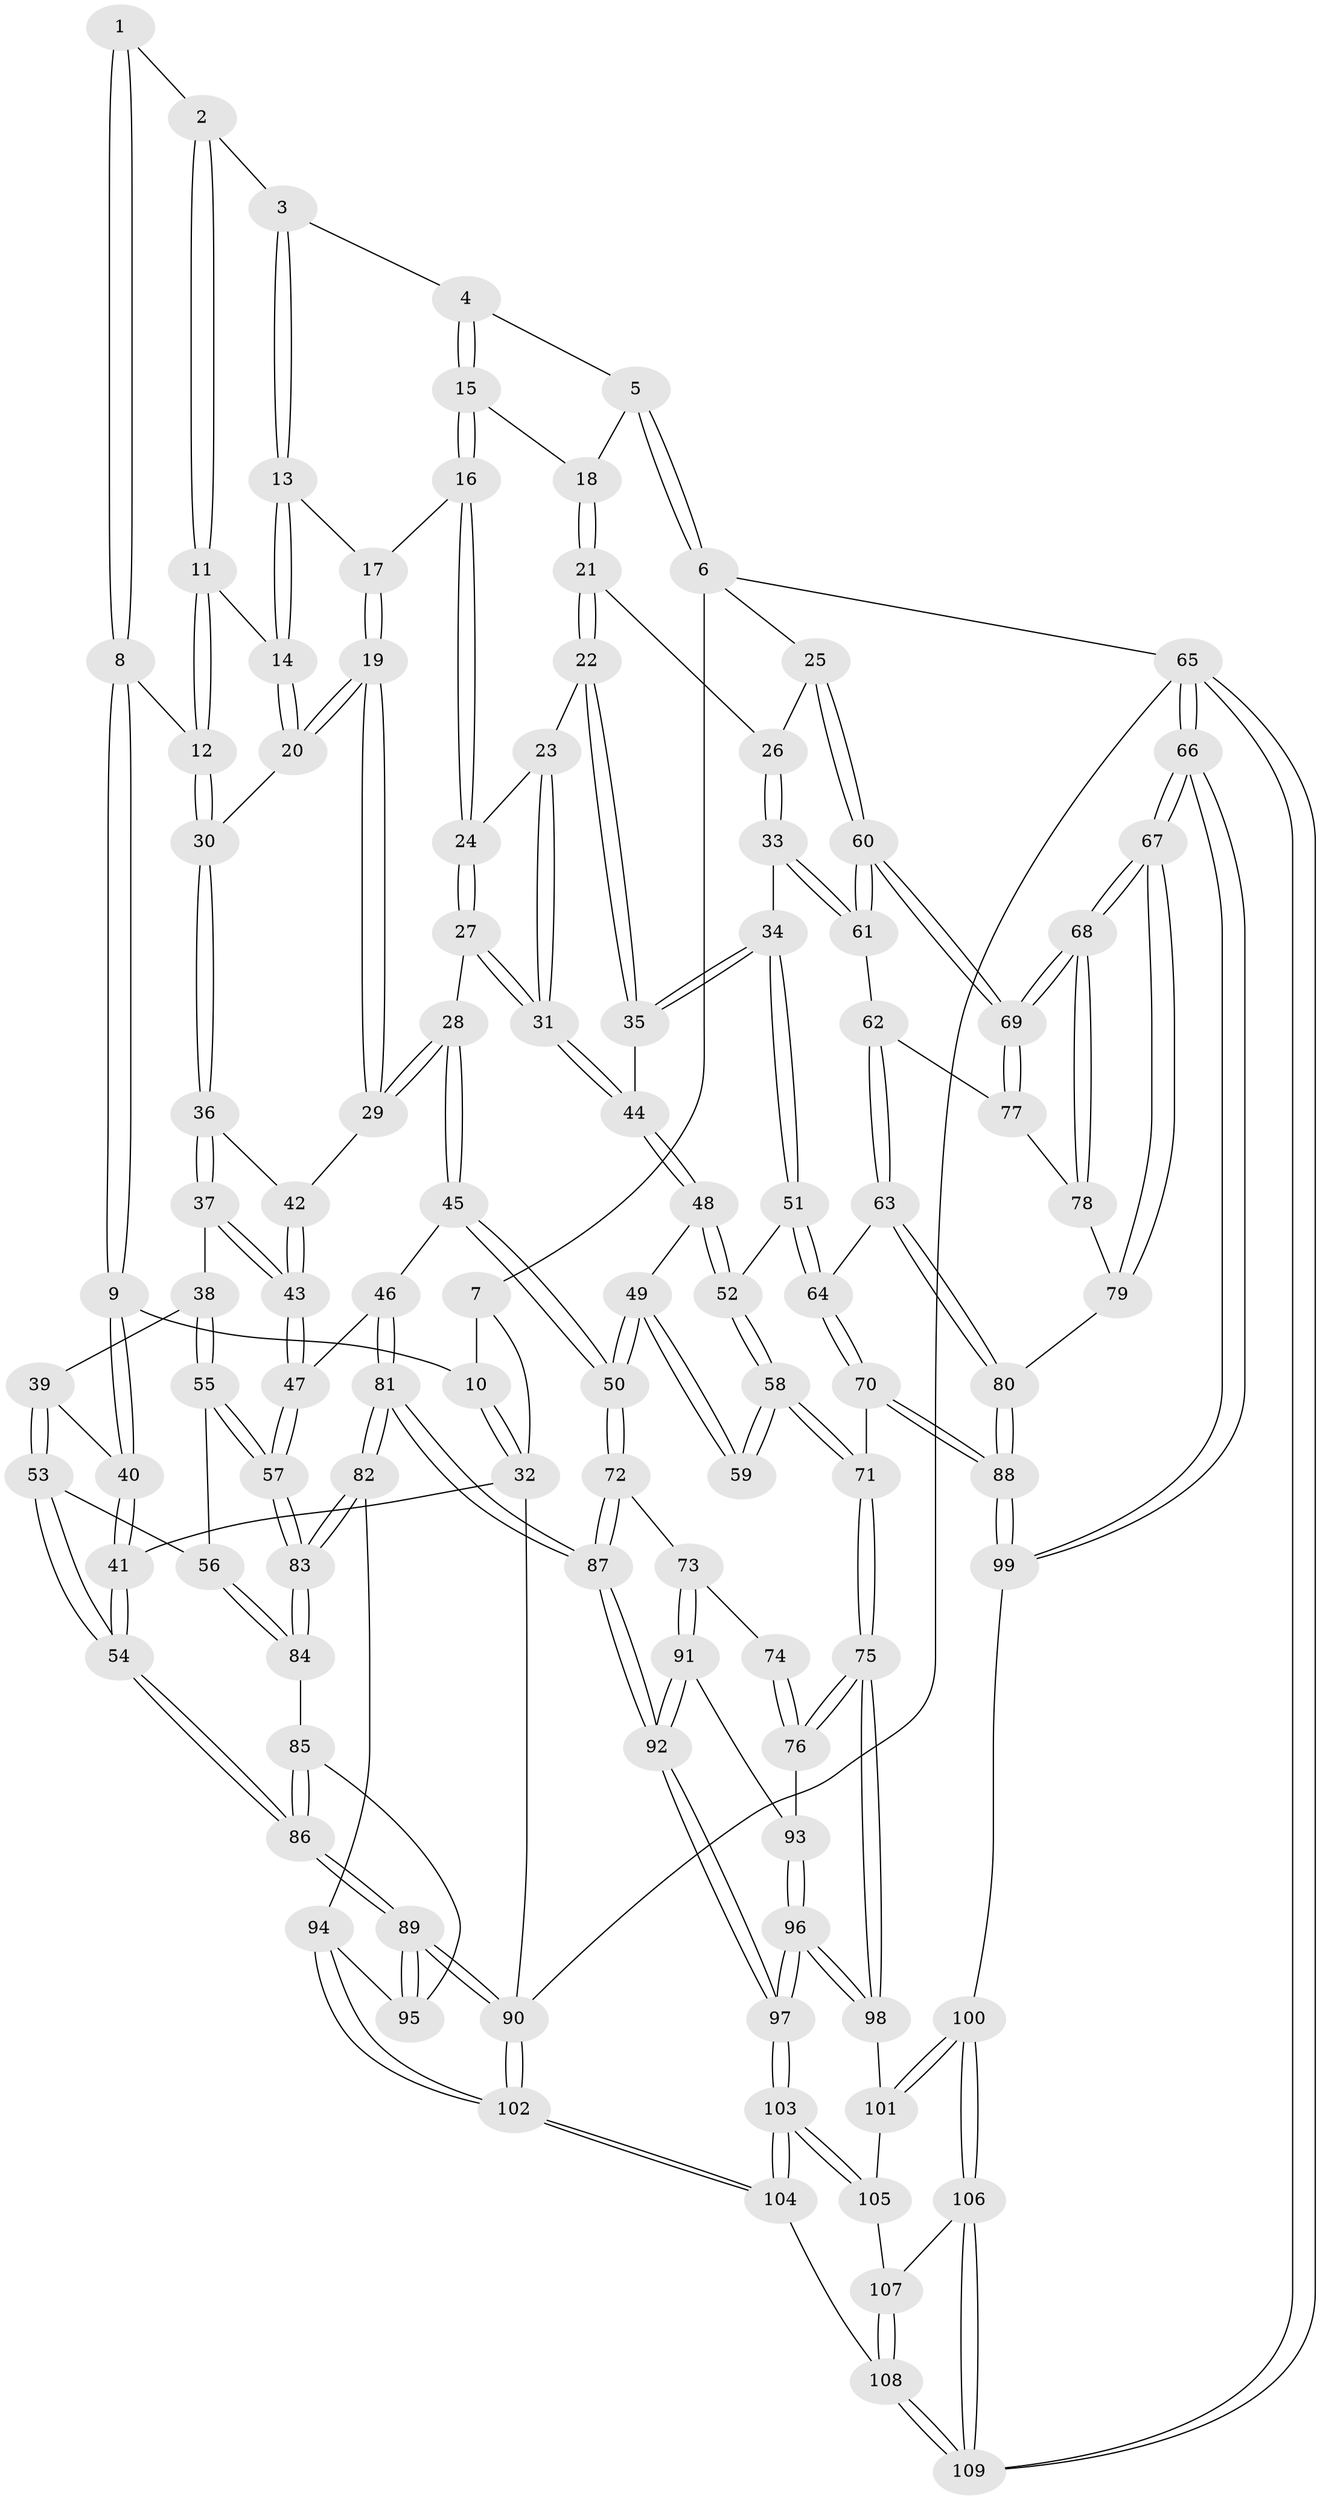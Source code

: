 // Generated by graph-tools (version 1.1) at 2025/27/03/09/25 03:27:15]
// undirected, 109 vertices, 269 edges
graph export_dot {
graph [start="1"]
  node [color=gray90,style=filled];
  1 [pos="+0.23696150699123097+0"];
  2 [pos="+0.2473610536194326+0"];
  3 [pos="+0.2602303019047015+0"];
  4 [pos="+0.6417824656947563+0"];
  5 [pos="+0.9290627967002368+0"];
  6 [pos="+1+0"];
  7 [pos="+0.12135729080218453+0"];
  8 [pos="+0.08965739440863299+0.2073157408466219"];
  9 [pos="+0.08425340580795265+0.208658080407996"];
  10 [pos="+0.02056257937371864+0.19057559919645084"];
  11 [pos="+0.2046960677225922+0.19272385757502"];
  12 [pos="+0.17240904619051078+0.2135224070961947"];
  13 [pos="+0.3271711761018564+0.09715016172496187"];
  14 [pos="+0.2357297512379232+0.1828806868362188"];
  15 [pos="+0.6282623515735744+0"];
  16 [pos="+0.6118218513123779+0.026200591190268976"];
  17 [pos="+0.34524742450883644+0.1056083647629099"];
  18 [pos="+0.8512665500335315+0.16775502445480445"];
  19 [pos="+0.4594983333310459+0.26800099974885006"];
  20 [pos="+0.4092656732654427+0.25691649437041736"];
  21 [pos="+0.8605025146775955+0.23561755611330285"];
  22 [pos="+0.8079017006368461+0.2704092630232651"];
  23 [pos="+0.6440782590420171+0.15646925310907778"];
  24 [pos="+0.6070917172835905+0.12767410717344582"];
  25 [pos="+1+0.10612360128213112"];
  26 [pos="+1+0.2143299849274324"];
  27 [pos="+0.5104979384425172+0.25667725583700457"];
  28 [pos="+0.4790180095407425+0.2773614784222096"];
  29 [pos="+0.4713753140047867+0.27519450214791275"];
  30 [pos="+0.22664624727959926+0.29482847305115734"];
  31 [pos="+0.6924291421081032+0.40109748717651383"];
  32 [pos="+0+0.18283197021491748"];
  33 [pos="+0.8904777789230685+0.45306584474032296"];
  34 [pos="+0.8424043769884524+0.4267569336918892"];
  35 [pos="+0.7964549251387342+0.3781473215640685"];
  36 [pos="+0.23673313480266156+0.32235708306836797"];
  37 [pos="+0.2181136145707612+0.4122460314690386"];
  38 [pos="+0.13502614856127665+0.4440995579476239"];
  39 [pos="+0.12431620157370314+0.4404047280987426"];
  40 [pos="+0.08269814444157905+0.3954703248800745"];
  41 [pos="+0+0.4700222826202723"];
  42 [pos="+0.31753867222007603+0.34141199702317265"];
  43 [pos="+0.3200637039517365+0.47622136551087196"];
  44 [pos="+0.6996540962012087+0.4079271376605153"];
  45 [pos="+0.46062221522629143+0.515322399625818"];
  46 [pos="+0.395519092387514+0.5287397572461255"];
  47 [pos="+0.36882546241081726+0.5285904441408155"];
  48 [pos="+0.6742682677907635+0.4427639464051055"];
  49 [pos="+0.6204202591600348+0.4699491403026482"];
  50 [pos="+0.4697465971454533+0.5211726061349214"];
  51 [pos="+0.7350774941364119+0.5805029882018482"];
  52 [pos="+0.7289469214186538+0.5800908096487127"];
  53 [pos="+0.01000565604027563+0.5669439856007948"];
  54 [pos="+0+0.530154412629848"];
  55 [pos="+0.1607101095419375+0.5169290644310716"];
  56 [pos="+0.06644565944442588+0.6110473494727969"];
  57 [pos="+0.25523297645347753+0.6040623093385139"];
  58 [pos="+0.6995641134581514+0.5955814786398798"];
  59 [pos="+0.6868960661839445+0.5968104910781109"];
  60 [pos="+1+0.4764491494504439"];
  61 [pos="+0.9298216415721121+0.48814403447753735"];
  62 [pos="+0.8956985513747037+0.5779536707072535"];
  63 [pos="+0.8638546825316574+0.6038678320613688"];
  64 [pos="+0.7990687344084186+0.6225363752417561"];
  65 [pos="+1+1"];
  66 [pos="+1+0.9622911569902393"];
  67 [pos="+1+0.8105051400621146"];
  68 [pos="+1+0.6811802292402834"];
  69 [pos="+1+0.5776122470616778"];
  70 [pos="+0.7705008661311697+0.7549133012939991"];
  71 [pos="+0.7146581674289078+0.7714801809604612"];
  72 [pos="+0.5069831379251243+0.5819611007859872"];
  73 [pos="+0.5429661099000809+0.6199379503543578"];
  74 [pos="+0.6863190460606524+0.5969630510787666"];
  75 [pos="+0.7069764417465851+0.7759505184108256"];
  76 [pos="+0.6548743916377457+0.7383905974336629"];
  77 [pos="+0.9369667051684617+0.6316107663775745"];
  78 [pos="+0.9479625114711868+0.6531049255922862"];
  79 [pos="+0.9364893992263967+0.7572317104658773"];
  80 [pos="+0.8926515761224249+0.7702888368106017"];
  81 [pos="+0.3592380858955555+0.817540743687557"];
  82 [pos="+0.23304336666899805+0.7724306481204987"];
  83 [pos="+0.21978424989100498+0.672820352263753"];
  84 [pos="+0.07917228850647685+0.6319524853774756"];
  85 [pos="+0.03986241461184865+0.7124562550949157"];
  86 [pos="+0+0.7575885616197972"];
  87 [pos="+0.36520504895271+0.8215050773063653"];
  88 [pos="+0.8701306390825673+0.7862890713771401"];
  89 [pos="+0+1"];
  90 [pos="+0+1"];
  91 [pos="+0.5465883748390521+0.6325838623549296"];
  92 [pos="+0.4235177526163636+0.8818790777324298"];
  93 [pos="+0.5943585303262839+0.7021381596864423"];
  94 [pos="+0.22929499308819995+0.775353650934273"];
  95 [pos="+0.10187637121923902+0.8038994984137036"];
  96 [pos="+0.4771807907397205+0.9342207645478774"];
  97 [pos="+0.46231815614350313+0.947515566096965"];
  98 [pos="+0.6984764492413532+0.7994741909800991"];
  99 [pos="+0.878838245148757+0.9024225977059009"];
  100 [pos="+0.8599730893485928+0.9262017075501747"];
  101 [pos="+0.7169781301036027+0.8517299435641512"];
  102 [pos="+0.10326705026791043+1"];
  103 [pos="+0.4663774519436404+1"];
  104 [pos="+0.45961476347614266+1"];
  105 [pos="+0.7128484526668679+0.9056636415596804"];
  106 [pos="+0.833738376072368+0.9954504772322031"];
  107 [pos="+0.7424131617637498+0.9453975711389456"];
  108 [pos="+0.46305886547880704+1"];
  109 [pos="+0.8400537479665634+1"];
  1 -- 2;
  1 -- 8;
  1 -- 8;
  2 -- 3;
  2 -- 11;
  2 -- 11;
  3 -- 4;
  3 -- 13;
  3 -- 13;
  4 -- 5;
  4 -- 15;
  4 -- 15;
  5 -- 6;
  5 -- 6;
  5 -- 18;
  6 -- 7;
  6 -- 25;
  6 -- 65;
  7 -- 10;
  7 -- 32;
  8 -- 9;
  8 -- 9;
  8 -- 12;
  9 -- 10;
  9 -- 40;
  9 -- 40;
  10 -- 32;
  10 -- 32;
  11 -- 12;
  11 -- 12;
  11 -- 14;
  12 -- 30;
  12 -- 30;
  13 -- 14;
  13 -- 14;
  13 -- 17;
  14 -- 20;
  14 -- 20;
  15 -- 16;
  15 -- 16;
  15 -- 18;
  16 -- 17;
  16 -- 24;
  16 -- 24;
  17 -- 19;
  17 -- 19;
  18 -- 21;
  18 -- 21;
  19 -- 20;
  19 -- 20;
  19 -- 29;
  19 -- 29;
  20 -- 30;
  21 -- 22;
  21 -- 22;
  21 -- 26;
  22 -- 23;
  22 -- 35;
  22 -- 35;
  23 -- 24;
  23 -- 31;
  23 -- 31;
  24 -- 27;
  24 -- 27;
  25 -- 26;
  25 -- 60;
  25 -- 60;
  26 -- 33;
  26 -- 33;
  27 -- 28;
  27 -- 31;
  27 -- 31;
  28 -- 29;
  28 -- 29;
  28 -- 45;
  28 -- 45;
  29 -- 42;
  30 -- 36;
  30 -- 36;
  31 -- 44;
  31 -- 44;
  32 -- 41;
  32 -- 90;
  33 -- 34;
  33 -- 61;
  33 -- 61;
  34 -- 35;
  34 -- 35;
  34 -- 51;
  34 -- 51;
  35 -- 44;
  36 -- 37;
  36 -- 37;
  36 -- 42;
  37 -- 38;
  37 -- 43;
  37 -- 43;
  38 -- 39;
  38 -- 55;
  38 -- 55;
  39 -- 40;
  39 -- 53;
  39 -- 53;
  40 -- 41;
  40 -- 41;
  41 -- 54;
  41 -- 54;
  42 -- 43;
  42 -- 43;
  43 -- 47;
  43 -- 47;
  44 -- 48;
  44 -- 48;
  45 -- 46;
  45 -- 50;
  45 -- 50;
  46 -- 47;
  46 -- 81;
  46 -- 81;
  47 -- 57;
  47 -- 57;
  48 -- 49;
  48 -- 52;
  48 -- 52;
  49 -- 50;
  49 -- 50;
  49 -- 59;
  49 -- 59;
  50 -- 72;
  50 -- 72;
  51 -- 52;
  51 -- 64;
  51 -- 64;
  52 -- 58;
  52 -- 58;
  53 -- 54;
  53 -- 54;
  53 -- 56;
  54 -- 86;
  54 -- 86;
  55 -- 56;
  55 -- 57;
  55 -- 57;
  56 -- 84;
  56 -- 84;
  57 -- 83;
  57 -- 83;
  58 -- 59;
  58 -- 59;
  58 -- 71;
  58 -- 71;
  60 -- 61;
  60 -- 61;
  60 -- 69;
  60 -- 69;
  61 -- 62;
  62 -- 63;
  62 -- 63;
  62 -- 77;
  63 -- 64;
  63 -- 80;
  63 -- 80;
  64 -- 70;
  64 -- 70;
  65 -- 66;
  65 -- 66;
  65 -- 109;
  65 -- 109;
  65 -- 90;
  66 -- 67;
  66 -- 67;
  66 -- 99;
  66 -- 99;
  67 -- 68;
  67 -- 68;
  67 -- 79;
  67 -- 79;
  68 -- 69;
  68 -- 69;
  68 -- 78;
  68 -- 78;
  69 -- 77;
  69 -- 77;
  70 -- 71;
  70 -- 88;
  70 -- 88;
  71 -- 75;
  71 -- 75;
  72 -- 73;
  72 -- 87;
  72 -- 87;
  73 -- 74;
  73 -- 91;
  73 -- 91;
  74 -- 76;
  74 -- 76;
  75 -- 76;
  75 -- 76;
  75 -- 98;
  75 -- 98;
  76 -- 93;
  77 -- 78;
  78 -- 79;
  79 -- 80;
  80 -- 88;
  80 -- 88;
  81 -- 82;
  81 -- 82;
  81 -- 87;
  81 -- 87;
  82 -- 83;
  82 -- 83;
  82 -- 94;
  83 -- 84;
  83 -- 84;
  84 -- 85;
  85 -- 86;
  85 -- 86;
  85 -- 95;
  86 -- 89;
  86 -- 89;
  87 -- 92;
  87 -- 92;
  88 -- 99;
  88 -- 99;
  89 -- 90;
  89 -- 90;
  89 -- 95;
  89 -- 95;
  90 -- 102;
  90 -- 102;
  91 -- 92;
  91 -- 92;
  91 -- 93;
  92 -- 97;
  92 -- 97;
  93 -- 96;
  93 -- 96;
  94 -- 95;
  94 -- 102;
  94 -- 102;
  96 -- 97;
  96 -- 97;
  96 -- 98;
  96 -- 98;
  97 -- 103;
  97 -- 103;
  98 -- 101;
  99 -- 100;
  100 -- 101;
  100 -- 101;
  100 -- 106;
  100 -- 106;
  101 -- 105;
  102 -- 104;
  102 -- 104;
  103 -- 104;
  103 -- 104;
  103 -- 105;
  103 -- 105;
  104 -- 108;
  105 -- 107;
  106 -- 107;
  106 -- 109;
  106 -- 109;
  107 -- 108;
  107 -- 108;
  108 -- 109;
  108 -- 109;
}
